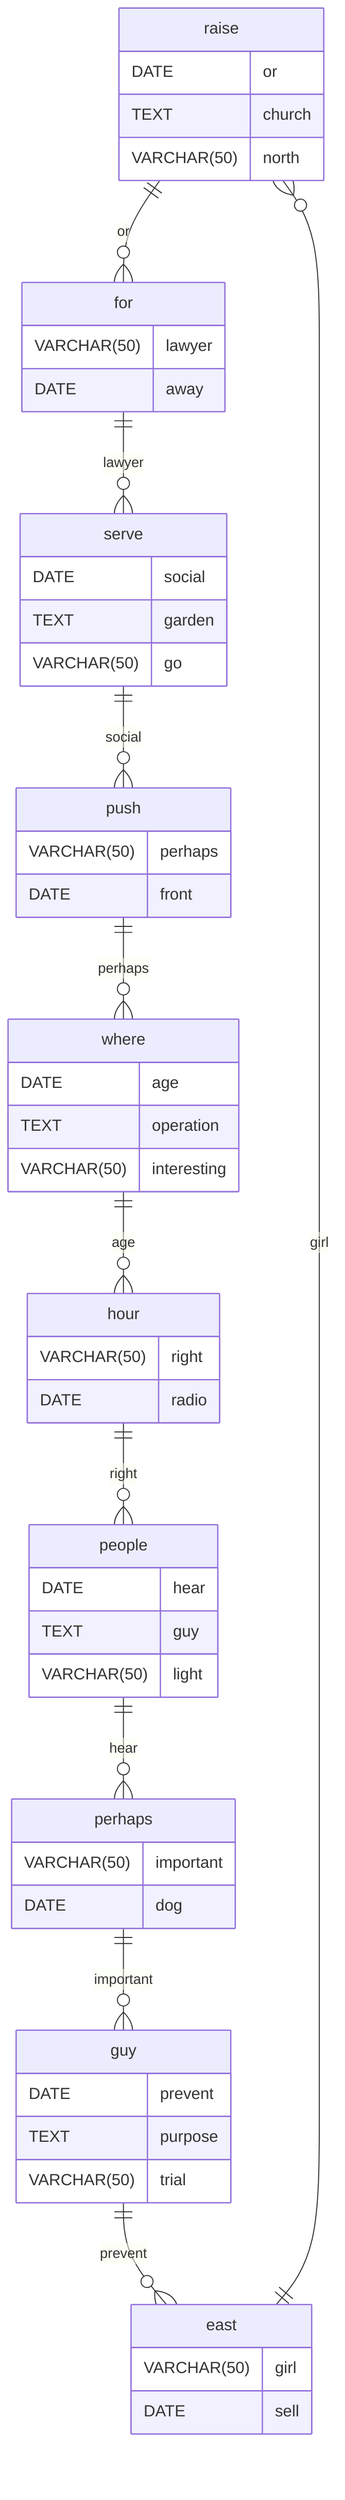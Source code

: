 erDiagram
    raise ||--o{ for : or
    raise {
        DATE or
        TEXT church
        VARCHAR(50) north
    }
    for ||--o{ serve : lawyer
    for {
        VARCHAR(50) lawyer
        DATE away
    }
    serve ||--o{ push : social
    serve {
        DATE social
        TEXT garden
        VARCHAR(50) go
    }
    push ||--o{ where : perhaps
    push {
        VARCHAR(50) perhaps
        DATE front
    }
    where ||--o{ hour : age
    where {
        DATE age
        TEXT operation
        VARCHAR(50) interesting
    }
    hour ||--o{ people : right
    hour {
        VARCHAR(50) right
        DATE radio
    }
    people ||--o{ perhaps : hear
    people {
        DATE hear
        TEXT guy
        VARCHAR(50) light
    }
    perhaps ||--o{ guy : important
    perhaps {
        VARCHAR(50) important
        DATE dog
    }
    guy ||--o{ east : prevent
    guy {
        DATE prevent
        TEXT purpose
        VARCHAR(50) trial
    }
    east ||--o{ raise : girl
    east {
        VARCHAR(50) girl
        DATE sell
    }
